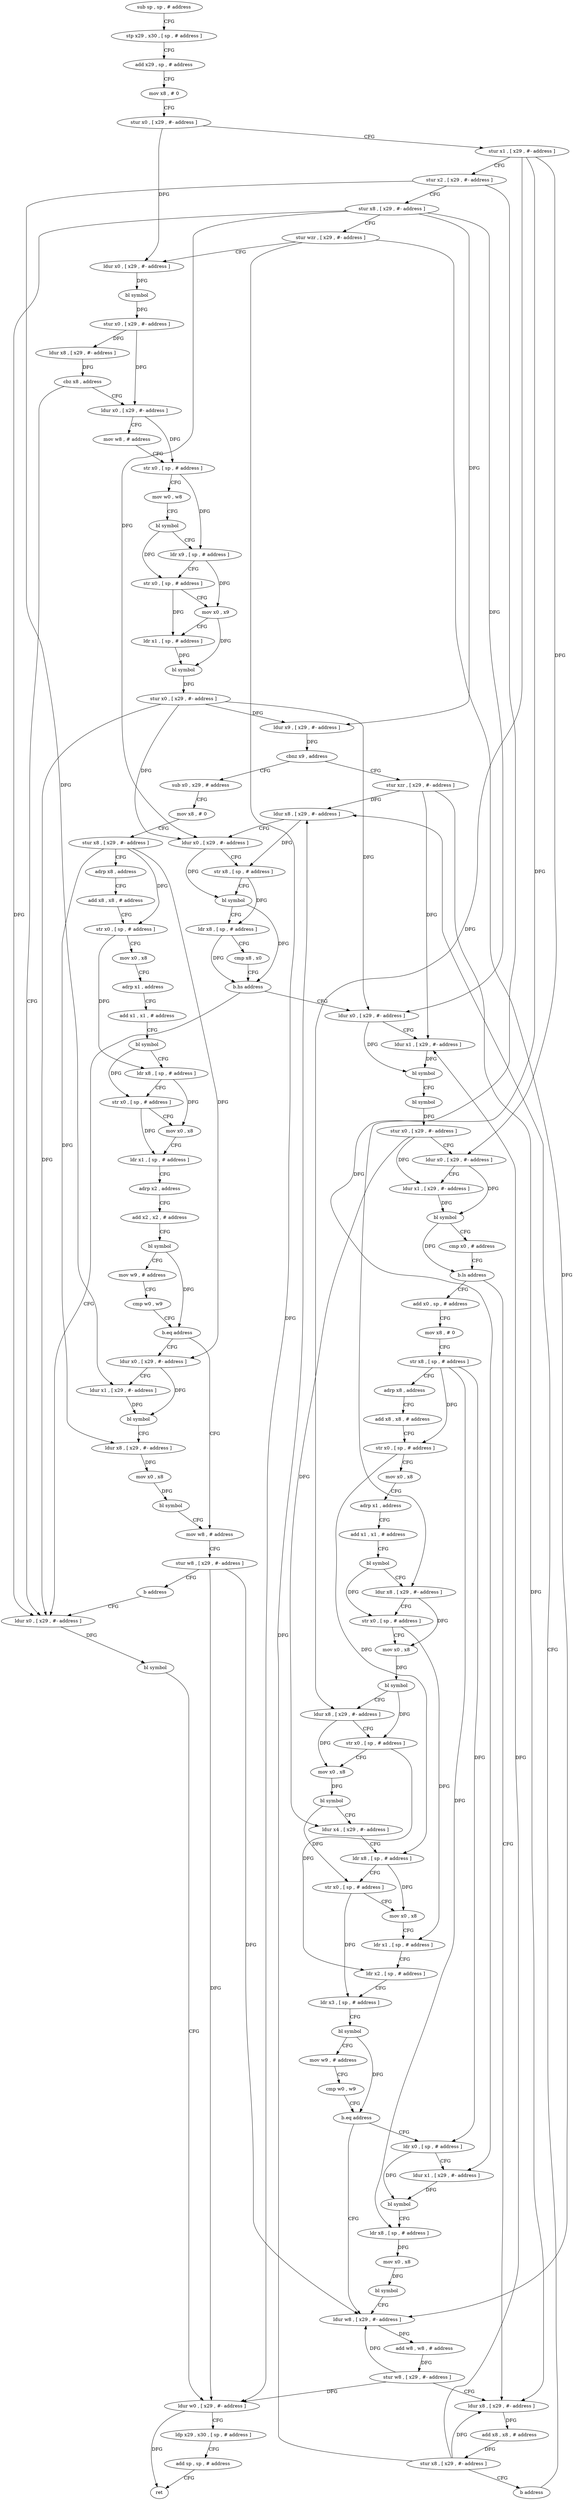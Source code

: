 digraph "func" {
"126572" [label = "sub sp , sp , # address" ]
"126576" [label = "stp x29 , x30 , [ sp , # address ]" ]
"126580" [label = "add x29 , sp , # address" ]
"126584" [label = "mov x8 , # 0" ]
"126588" [label = "stur x0 , [ x29 , #- address ]" ]
"126592" [label = "stur x1 , [ x29 , #- address ]" ]
"126596" [label = "stur x2 , [ x29 , #- address ]" ]
"126600" [label = "stur x8 , [ x29 , #- address ]" ]
"126604" [label = "stur wzr , [ x29 , #- address ]" ]
"126608" [label = "ldur x0 , [ x29 , #- address ]" ]
"126612" [label = "bl symbol" ]
"126616" [label = "stur x0 , [ x29 , #- address ]" ]
"126620" [label = "ldur x8 , [ x29 , #- address ]" ]
"126624" [label = "cbz x8 , address" ]
"127036" [label = "ldur x0 , [ x29 , #- address ]" ]
"126628" [label = "ldur x0 , [ x29 , #- address ]" ]
"127040" [label = "bl symbol" ]
"127044" [label = "ldur w0 , [ x29 , #- address ]" ]
"127048" [label = "ldp x29 , x30 , [ sp , # address ]" ]
"127052" [label = "add sp , sp , # address" ]
"127056" [label = "ret" ]
"126632" [label = "mov w8 , # address" ]
"126636" [label = "str x0 , [ sp , # address ]" ]
"126640" [label = "mov w0 , w8" ]
"126644" [label = "bl symbol" ]
"126648" [label = "ldr x9 , [ sp , # address ]" ]
"126652" [label = "str x0 , [ sp , # address ]" ]
"126656" [label = "mov x0 , x9" ]
"126660" [label = "ldr x1 , [ sp , # address ]" ]
"126664" [label = "bl symbol" ]
"126668" [label = "stur x0 , [ x29 , #- address ]" ]
"126672" [label = "ldur x9 , [ x29 , #- address ]" ]
"126676" [label = "cbnz x9 , address" ]
"126796" [label = "stur xzr , [ x29 , #- address ]" ]
"126680" [label = "sub x0 , x29 , # address" ]
"126800" [label = "ldur x8 , [ x29 , #- address ]" ]
"126684" [label = "mov x8 , # 0" ]
"126688" [label = "stur x8 , [ x29 , #- address ]" ]
"126692" [label = "adrp x8 , address" ]
"126696" [label = "add x8 , x8 , # address" ]
"126700" [label = "str x0 , [ sp , # address ]" ]
"126704" [label = "mov x0 , x8" ]
"126708" [label = "adrp x1 , address" ]
"126712" [label = "add x1 , x1 , # address" ]
"126716" [label = "bl symbol" ]
"126720" [label = "ldr x8 , [ sp , # address ]" ]
"126724" [label = "str x0 , [ sp , # address ]" ]
"126728" [label = "mov x0 , x8" ]
"126732" [label = "ldr x1 , [ sp , # address ]" ]
"126736" [label = "adrp x2 , address" ]
"126740" [label = "add x2 , x2 , # address" ]
"126744" [label = "bl symbol" ]
"126748" [label = "mov w9 , # address" ]
"126752" [label = "cmp w0 , w9" ]
"126756" [label = "b.eq address" ]
"126784" [label = "mov w8 , # address" ]
"126760" [label = "ldur x0 , [ x29 , #- address ]" ]
"126828" [label = "ldur x0 , [ x29 , #- address ]" ]
"126832" [label = "ldur x1 , [ x29 , #- address ]" ]
"126836" [label = "bl symbol" ]
"126840" [label = "bl symbol" ]
"126844" [label = "stur x0 , [ x29 , #- address ]" ]
"126848" [label = "ldur x0 , [ x29 , #- address ]" ]
"126852" [label = "ldur x1 , [ x29 , #- address ]" ]
"126856" [label = "bl symbol" ]
"126860" [label = "cmp x0 , # address" ]
"126864" [label = "b.ls address" ]
"127020" [label = "ldur x8 , [ x29 , #- address ]" ]
"126868" [label = "add x0 , sp , # address" ]
"126788" [label = "stur w8 , [ x29 , #- address ]" ]
"126792" [label = "b address" ]
"126764" [label = "ldur x1 , [ x29 , #- address ]" ]
"126768" [label = "bl symbol" ]
"126772" [label = "ldur x8 , [ x29 , #- address ]" ]
"126776" [label = "mov x0 , x8" ]
"126780" [label = "bl symbol" ]
"127024" [label = "add x8 , x8 , # address" ]
"127028" [label = "stur x8 , [ x29 , #- address ]" ]
"127032" [label = "b address" ]
"126872" [label = "mov x8 , # 0" ]
"126876" [label = "str x8 , [ sp , # address ]" ]
"126880" [label = "adrp x8 , address" ]
"126884" [label = "add x8 , x8 , # address" ]
"126888" [label = "str x0 , [ sp , # address ]" ]
"126892" [label = "mov x0 , x8" ]
"126896" [label = "adrp x1 , address" ]
"126900" [label = "add x1 , x1 , # address" ]
"126904" [label = "bl symbol" ]
"126908" [label = "ldur x8 , [ x29 , #- address ]" ]
"126912" [label = "str x0 , [ sp , # address ]" ]
"126916" [label = "mov x0 , x8" ]
"126920" [label = "bl symbol" ]
"126924" [label = "ldur x8 , [ x29 , #- address ]" ]
"126928" [label = "str x0 , [ sp , # address ]" ]
"126932" [label = "mov x0 , x8" ]
"126936" [label = "bl symbol" ]
"126940" [label = "ldur x4 , [ x29 , #- address ]" ]
"126944" [label = "ldr x8 , [ sp , # address ]" ]
"126948" [label = "str x0 , [ sp , # address ]" ]
"126952" [label = "mov x0 , x8" ]
"126956" [label = "ldr x1 , [ sp , # address ]" ]
"126960" [label = "ldr x2 , [ sp , # address ]" ]
"126964" [label = "ldr x3 , [ sp , # address ]" ]
"126968" [label = "bl symbol" ]
"126972" [label = "mov w9 , # address" ]
"126976" [label = "cmp w0 , w9" ]
"126980" [label = "b.eq address" ]
"127008" [label = "ldur w8 , [ x29 , #- address ]" ]
"126984" [label = "ldr x0 , [ sp , # address ]" ]
"126804" [label = "ldur x0 , [ x29 , #- address ]" ]
"126808" [label = "str x8 , [ sp , # address ]" ]
"126812" [label = "bl symbol" ]
"126816" [label = "ldr x8 , [ sp , # address ]" ]
"126820" [label = "cmp x8 , x0" ]
"126824" [label = "b.hs address" ]
"127012" [label = "add w8 , w8 , # address" ]
"127016" [label = "stur w8 , [ x29 , #- address ]" ]
"126988" [label = "ldur x1 , [ x29 , #- address ]" ]
"126992" [label = "bl symbol" ]
"126996" [label = "ldr x8 , [ sp , # address ]" ]
"127000" [label = "mov x0 , x8" ]
"127004" [label = "bl symbol" ]
"126572" -> "126576" [ label = "CFG" ]
"126576" -> "126580" [ label = "CFG" ]
"126580" -> "126584" [ label = "CFG" ]
"126584" -> "126588" [ label = "CFG" ]
"126588" -> "126592" [ label = "CFG" ]
"126588" -> "126608" [ label = "DFG" ]
"126592" -> "126596" [ label = "CFG" ]
"126592" -> "126848" [ label = "DFG" ]
"126592" -> "126908" [ label = "DFG" ]
"126592" -> "126924" [ label = "DFG" ]
"126596" -> "126600" [ label = "CFG" ]
"126596" -> "126764" [ label = "DFG" ]
"126596" -> "126988" [ label = "DFG" ]
"126600" -> "126604" [ label = "CFG" ]
"126600" -> "127036" [ label = "DFG" ]
"126600" -> "126672" [ label = "DFG" ]
"126600" -> "126804" [ label = "DFG" ]
"126600" -> "126828" [ label = "DFG" ]
"126604" -> "126608" [ label = "CFG" ]
"126604" -> "127044" [ label = "DFG" ]
"126604" -> "127008" [ label = "DFG" ]
"126608" -> "126612" [ label = "DFG" ]
"126612" -> "126616" [ label = "DFG" ]
"126616" -> "126620" [ label = "DFG" ]
"126616" -> "126628" [ label = "DFG" ]
"126620" -> "126624" [ label = "DFG" ]
"126624" -> "127036" [ label = "CFG" ]
"126624" -> "126628" [ label = "CFG" ]
"127036" -> "127040" [ label = "DFG" ]
"126628" -> "126632" [ label = "CFG" ]
"126628" -> "126636" [ label = "DFG" ]
"127040" -> "127044" [ label = "CFG" ]
"127044" -> "127048" [ label = "CFG" ]
"127044" -> "127056" [ label = "DFG" ]
"127048" -> "127052" [ label = "CFG" ]
"127052" -> "127056" [ label = "CFG" ]
"126632" -> "126636" [ label = "CFG" ]
"126636" -> "126640" [ label = "CFG" ]
"126636" -> "126648" [ label = "DFG" ]
"126640" -> "126644" [ label = "CFG" ]
"126644" -> "126648" [ label = "CFG" ]
"126644" -> "126652" [ label = "DFG" ]
"126648" -> "126652" [ label = "CFG" ]
"126648" -> "126656" [ label = "DFG" ]
"126652" -> "126656" [ label = "CFG" ]
"126652" -> "126660" [ label = "DFG" ]
"126656" -> "126660" [ label = "CFG" ]
"126656" -> "126664" [ label = "DFG" ]
"126660" -> "126664" [ label = "DFG" ]
"126664" -> "126668" [ label = "DFG" ]
"126668" -> "126672" [ label = "DFG" ]
"126668" -> "127036" [ label = "DFG" ]
"126668" -> "126804" [ label = "DFG" ]
"126668" -> "126828" [ label = "DFG" ]
"126672" -> "126676" [ label = "DFG" ]
"126676" -> "126796" [ label = "CFG" ]
"126676" -> "126680" [ label = "CFG" ]
"126796" -> "126800" [ label = "DFG" ]
"126796" -> "126832" [ label = "DFG" ]
"126796" -> "127020" [ label = "DFG" ]
"126680" -> "126684" [ label = "CFG" ]
"126800" -> "126804" [ label = "CFG" ]
"126800" -> "126808" [ label = "DFG" ]
"126684" -> "126688" [ label = "CFG" ]
"126688" -> "126692" [ label = "CFG" ]
"126688" -> "126760" [ label = "DFG" ]
"126688" -> "126772" [ label = "DFG" ]
"126688" -> "126700" [ label = "DFG" ]
"126692" -> "126696" [ label = "CFG" ]
"126696" -> "126700" [ label = "CFG" ]
"126700" -> "126704" [ label = "CFG" ]
"126700" -> "126720" [ label = "DFG" ]
"126704" -> "126708" [ label = "CFG" ]
"126708" -> "126712" [ label = "CFG" ]
"126712" -> "126716" [ label = "CFG" ]
"126716" -> "126720" [ label = "CFG" ]
"126716" -> "126724" [ label = "DFG" ]
"126720" -> "126724" [ label = "CFG" ]
"126720" -> "126728" [ label = "DFG" ]
"126724" -> "126728" [ label = "CFG" ]
"126724" -> "126732" [ label = "DFG" ]
"126728" -> "126732" [ label = "CFG" ]
"126732" -> "126736" [ label = "CFG" ]
"126736" -> "126740" [ label = "CFG" ]
"126740" -> "126744" [ label = "CFG" ]
"126744" -> "126748" [ label = "CFG" ]
"126744" -> "126756" [ label = "DFG" ]
"126748" -> "126752" [ label = "CFG" ]
"126752" -> "126756" [ label = "CFG" ]
"126756" -> "126784" [ label = "CFG" ]
"126756" -> "126760" [ label = "CFG" ]
"126784" -> "126788" [ label = "CFG" ]
"126760" -> "126764" [ label = "CFG" ]
"126760" -> "126768" [ label = "DFG" ]
"126828" -> "126832" [ label = "CFG" ]
"126828" -> "126836" [ label = "DFG" ]
"126832" -> "126836" [ label = "DFG" ]
"126836" -> "126840" [ label = "CFG" ]
"126840" -> "126844" [ label = "DFG" ]
"126844" -> "126848" [ label = "CFG" ]
"126844" -> "126852" [ label = "DFG" ]
"126844" -> "126940" [ label = "DFG" ]
"126848" -> "126852" [ label = "CFG" ]
"126848" -> "126856" [ label = "DFG" ]
"126852" -> "126856" [ label = "DFG" ]
"126856" -> "126860" [ label = "CFG" ]
"126856" -> "126864" [ label = "DFG" ]
"126860" -> "126864" [ label = "CFG" ]
"126864" -> "127020" [ label = "CFG" ]
"126864" -> "126868" [ label = "CFG" ]
"127020" -> "127024" [ label = "DFG" ]
"126868" -> "126872" [ label = "CFG" ]
"126788" -> "126792" [ label = "CFG" ]
"126788" -> "127044" [ label = "DFG" ]
"126788" -> "127008" [ label = "DFG" ]
"126792" -> "127036" [ label = "CFG" ]
"126764" -> "126768" [ label = "DFG" ]
"126768" -> "126772" [ label = "CFG" ]
"126772" -> "126776" [ label = "DFG" ]
"126776" -> "126780" [ label = "DFG" ]
"126780" -> "126784" [ label = "CFG" ]
"127024" -> "127028" [ label = "DFG" ]
"127028" -> "127032" [ label = "CFG" ]
"127028" -> "126800" [ label = "DFG" ]
"127028" -> "126832" [ label = "DFG" ]
"127028" -> "127020" [ label = "DFG" ]
"127032" -> "126800" [ label = "CFG" ]
"126872" -> "126876" [ label = "CFG" ]
"126876" -> "126880" [ label = "CFG" ]
"126876" -> "126984" [ label = "DFG" ]
"126876" -> "126996" [ label = "DFG" ]
"126876" -> "126888" [ label = "DFG" ]
"126880" -> "126884" [ label = "CFG" ]
"126884" -> "126888" [ label = "CFG" ]
"126888" -> "126892" [ label = "CFG" ]
"126888" -> "126944" [ label = "DFG" ]
"126892" -> "126896" [ label = "CFG" ]
"126896" -> "126900" [ label = "CFG" ]
"126900" -> "126904" [ label = "CFG" ]
"126904" -> "126908" [ label = "CFG" ]
"126904" -> "126912" [ label = "DFG" ]
"126908" -> "126912" [ label = "CFG" ]
"126908" -> "126916" [ label = "DFG" ]
"126912" -> "126916" [ label = "CFG" ]
"126912" -> "126956" [ label = "DFG" ]
"126916" -> "126920" [ label = "DFG" ]
"126920" -> "126924" [ label = "CFG" ]
"126920" -> "126928" [ label = "DFG" ]
"126924" -> "126928" [ label = "CFG" ]
"126924" -> "126932" [ label = "DFG" ]
"126928" -> "126932" [ label = "CFG" ]
"126928" -> "126960" [ label = "DFG" ]
"126932" -> "126936" [ label = "DFG" ]
"126936" -> "126940" [ label = "CFG" ]
"126936" -> "126948" [ label = "DFG" ]
"126940" -> "126944" [ label = "CFG" ]
"126944" -> "126948" [ label = "CFG" ]
"126944" -> "126952" [ label = "DFG" ]
"126948" -> "126952" [ label = "CFG" ]
"126948" -> "126964" [ label = "DFG" ]
"126952" -> "126956" [ label = "CFG" ]
"126956" -> "126960" [ label = "CFG" ]
"126960" -> "126964" [ label = "CFG" ]
"126964" -> "126968" [ label = "CFG" ]
"126968" -> "126972" [ label = "CFG" ]
"126968" -> "126980" [ label = "DFG" ]
"126972" -> "126976" [ label = "CFG" ]
"126976" -> "126980" [ label = "CFG" ]
"126980" -> "127008" [ label = "CFG" ]
"126980" -> "126984" [ label = "CFG" ]
"127008" -> "127012" [ label = "DFG" ]
"126984" -> "126988" [ label = "CFG" ]
"126984" -> "126992" [ label = "DFG" ]
"126804" -> "126808" [ label = "CFG" ]
"126804" -> "126812" [ label = "DFG" ]
"126808" -> "126812" [ label = "CFG" ]
"126808" -> "126816" [ label = "DFG" ]
"126812" -> "126816" [ label = "CFG" ]
"126812" -> "126824" [ label = "DFG" ]
"126816" -> "126820" [ label = "CFG" ]
"126816" -> "126824" [ label = "DFG" ]
"126820" -> "126824" [ label = "CFG" ]
"126824" -> "127036" [ label = "CFG" ]
"126824" -> "126828" [ label = "CFG" ]
"127012" -> "127016" [ label = "DFG" ]
"127016" -> "127020" [ label = "CFG" ]
"127016" -> "127044" [ label = "DFG" ]
"127016" -> "127008" [ label = "DFG" ]
"126988" -> "126992" [ label = "DFG" ]
"126992" -> "126996" [ label = "CFG" ]
"126996" -> "127000" [ label = "DFG" ]
"127000" -> "127004" [ label = "DFG" ]
"127004" -> "127008" [ label = "CFG" ]
}
